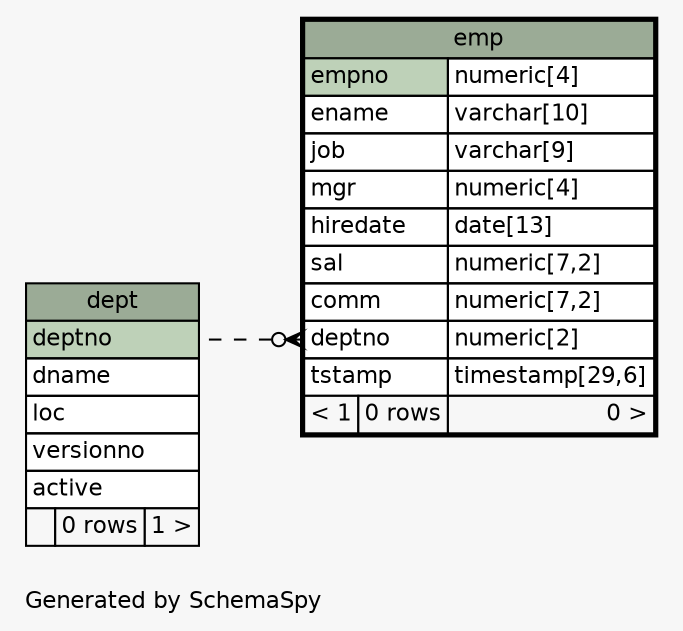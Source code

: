 // dot 2.26.3 on Linux 3.2.0-4-amd64
// SchemaSpy rev 590
digraph "impliedTwoDegreesRelationshipsDiagram" {
  graph [
    rankdir="RL"
    bgcolor="#f7f7f7"
    label="\nGenerated by SchemaSpy"
    labeljust="l"
    nodesep="0.18"
    ranksep="0.46"
    fontname="Helvetica"
    fontsize="11"
  ];
  node [
    fontname="Helvetica"
    fontsize="11"
    shape="plaintext"
  ];
  edge [
    arrowsize="0.8"
  ];
  "emp":"deptno":w -> "dept":"deptno":e [arrowhead=none dir=back arrowtail=crowodot style=dashed];
  "dept" [
    label=<
    <TABLE BORDER="0" CELLBORDER="1" CELLSPACING="0" BGCOLOR="#ffffff">
      <TR><TD COLSPAN="3" BGCOLOR="#9bab96" ALIGN="CENTER">dept</TD></TR>
      <TR><TD PORT="deptno" COLSPAN="3" BGCOLOR="#bed1b8" ALIGN="LEFT">deptno</TD></TR>
      <TR><TD PORT="dname" COLSPAN="3" ALIGN="LEFT">dname</TD></TR>
      <TR><TD PORT="loc" COLSPAN="3" ALIGN="LEFT">loc</TD></TR>
      <TR><TD PORT="versionno" COLSPAN="3" ALIGN="LEFT">versionno</TD></TR>
      <TR><TD PORT="active" COLSPAN="3" ALIGN="LEFT">active</TD></TR>
      <TR><TD ALIGN="LEFT" BGCOLOR="#f7f7f7">  </TD><TD ALIGN="RIGHT" BGCOLOR="#f7f7f7">0 rows</TD><TD ALIGN="RIGHT" BGCOLOR="#f7f7f7">1 &gt;</TD></TR>
    </TABLE>>
    URL="dept.html"
    tooltip="dept"
  ];
  "emp" [
    label=<
    <TABLE BORDER="2" CELLBORDER="1" CELLSPACING="0" BGCOLOR="#ffffff">
      <TR><TD COLSPAN="3" BGCOLOR="#9bab96" ALIGN="CENTER">emp</TD></TR>
      <TR><TD PORT="empno" COLSPAN="2" BGCOLOR="#bed1b8" ALIGN="LEFT">empno</TD><TD PORT="empno.type" ALIGN="LEFT">numeric[4]</TD></TR>
      <TR><TD PORT="ename" COLSPAN="2" ALIGN="LEFT">ename</TD><TD PORT="ename.type" ALIGN="LEFT">varchar[10]</TD></TR>
      <TR><TD PORT="job" COLSPAN="2" ALIGN="LEFT">job</TD><TD PORT="job.type" ALIGN="LEFT">varchar[9]</TD></TR>
      <TR><TD PORT="mgr" COLSPAN="2" ALIGN="LEFT">mgr</TD><TD PORT="mgr.type" ALIGN="LEFT">numeric[4]</TD></TR>
      <TR><TD PORT="hiredate" COLSPAN="2" ALIGN="LEFT">hiredate</TD><TD PORT="hiredate.type" ALIGN="LEFT">date[13]</TD></TR>
      <TR><TD PORT="sal" COLSPAN="2" ALIGN="LEFT">sal</TD><TD PORT="sal.type" ALIGN="LEFT">numeric[7,2]</TD></TR>
      <TR><TD PORT="comm" COLSPAN="2" ALIGN="LEFT">comm</TD><TD PORT="comm.type" ALIGN="LEFT">numeric[7,2]</TD></TR>
      <TR><TD PORT="deptno" COLSPAN="2" ALIGN="LEFT">deptno</TD><TD PORT="deptno.type" ALIGN="LEFT">numeric[2]</TD></TR>
      <TR><TD PORT="tstamp" COLSPAN="2" ALIGN="LEFT">tstamp</TD><TD PORT="tstamp.type" ALIGN="LEFT">timestamp[29,6]</TD></TR>
      <TR><TD ALIGN="LEFT" BGCOLOR="#f7f7f7">&lt; 1</TD><TD ALIGN="RIGHT" BGCOLOR="#f7f7f7">0 rows</TD><TD ALIGN="RIGHT" BGCOLOR="#f7f7f7">0 &gt;</TD></TR>
    </TABLE>>
    URL="emp.html"
    tooltip="emp"
  ];
}
